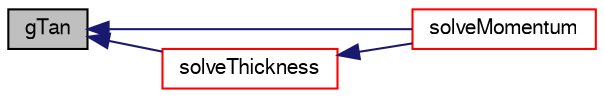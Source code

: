 digraph "gTan"
{
  bgcolor="transparent";
  edge [fontname="FreeSans",fontsize="10",labelfontname="FreeSans",labelfontsize="10"];
  node [fontname="FreeSans",fontsize="10",shape=record];
  rankdir="LR";
  Node4049 [label="gTan",height=0.2,width=0.4,color="black", fillcolor="grey75", style="filled", fontcolor="black"];
  Node4049 -> Node4050 [dir="back",color="midnightblue",fontsize="10",style="solid",fontname="FreeSans"];
  Node4050 [label="solveMomentum",height=0.2,width=0.4,color="red",URL="$a29042.html#aaba5d5ef7ac2693c87b0b31a7605f178",tooltip="Solve for film velocity. "];
  Node4049 -> Node4054 [dir="back",color="midnightblue",fontsize="10",style="solid",fontname="FreeSans"];
  Node4054 [label="solveThickness",height=0.2,width=0.4,color="red",URL="$a29042.html#a38ccae6e6751502d71d2490fca96a516",tooltip="Solve coupled velocity-thickness equations. "];
  Node4054 -> Node4050 [dir="back",color="midnightblue",fontsize="10",style="solid",fontname="FreeSans"];
}
